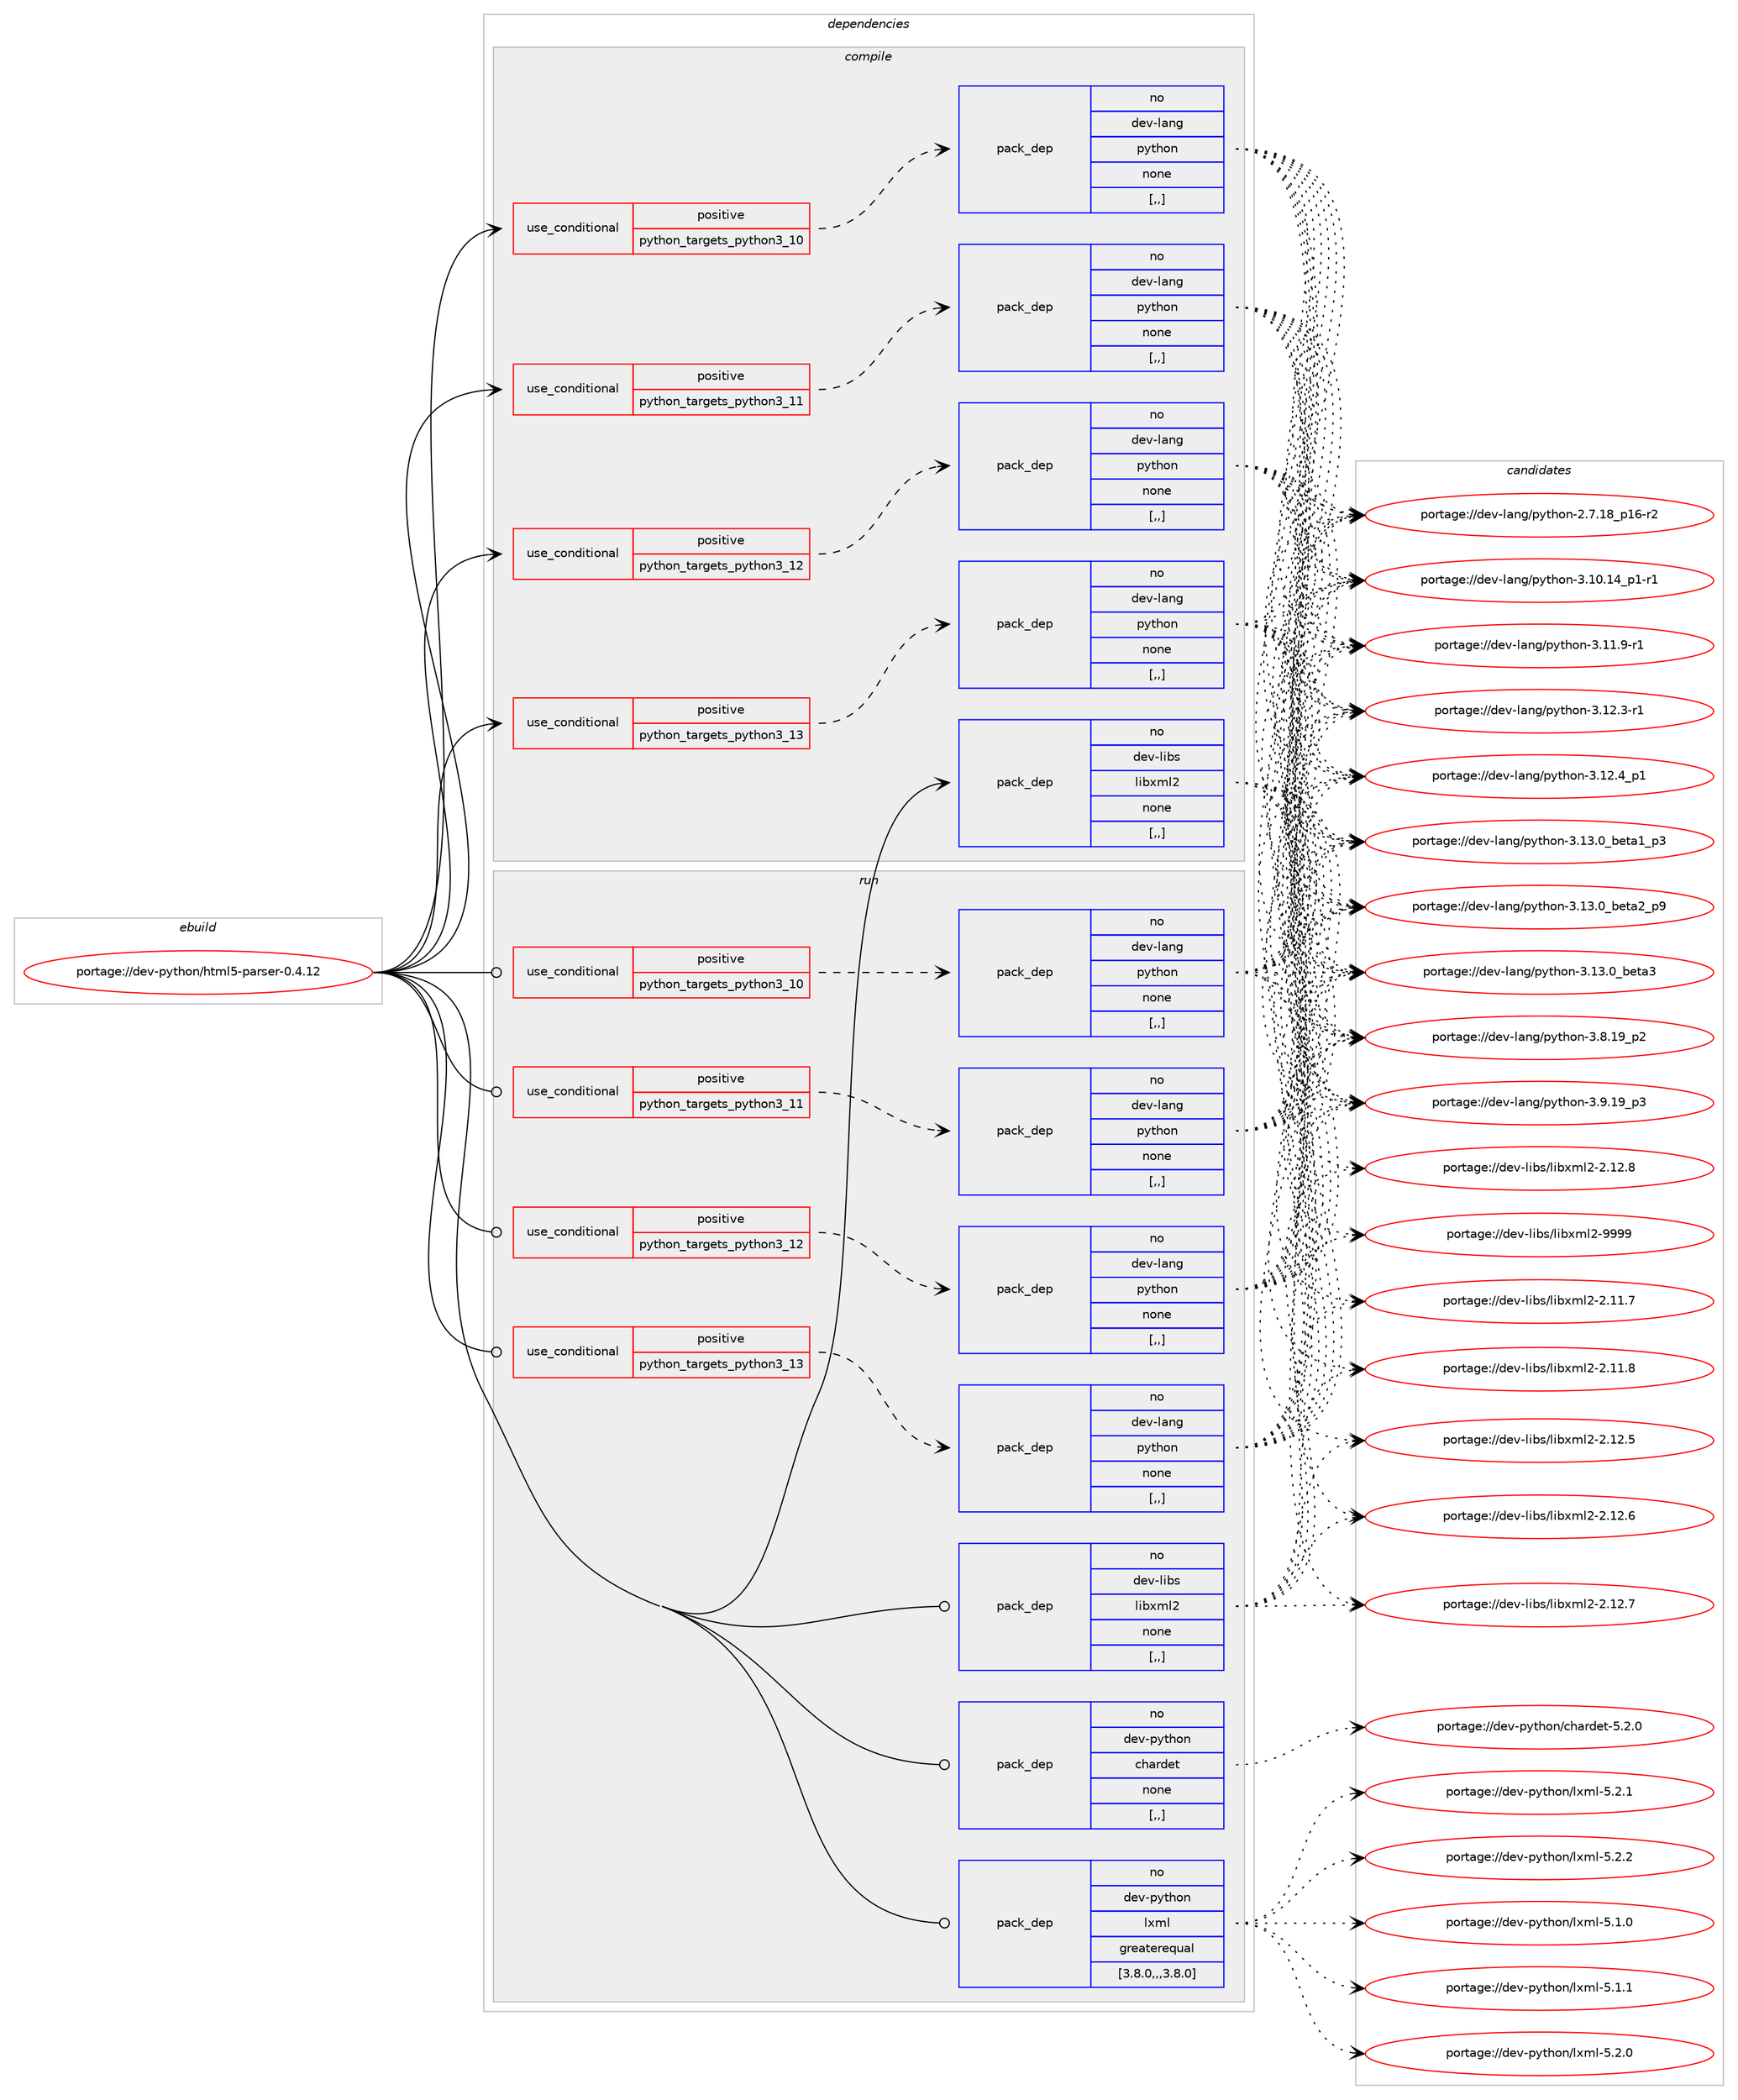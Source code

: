 digraph prolog {

# *************
# Graph options
# *************

newrank=true;
concentrate=true;
compound=true;
graph [rankdir=LR,fontname=Helvetica,fontsize=10,ranksep=1.5];#, ranksep=2.5, nodesep=0.2];
edge  [arrowhead=vee];
node  [fontname=Helvetica,fontsize=10];

# **********
# The ebuild
# **********

subgraph cluster_leftcol {
color=gray;
rank=same;
label=<<i>ebuild</i>>;
id [label="portage://dev-python/html5-parser-0.4.12", color=red, width=4, href="../dev-python/html5-parser-0.4.12.svg"];
}

# ****************
# The dependencies
# ****************

subgraph cluster_midcol {
color=gray;
label=<<i>dependencies</i>>;
subgraph cluster_compile {
fillcolor="#eeeeee";
style=filled;
label=<<i>compile</i>>;
subgraph cond32370 {
dependency144178 [label=<<TABLE BORDER="0" CELLBORDER="1" CELLSPACING="0" CELLPADDING="4"><TR><TD ROWSPAN="3" CELLPADDING="10">use_conditional</TD></TR><TR><TD>positive</TD></TR><TR><TD>python_targets_python3_10</TD></TR></TABLE>>, shape=none, color=red];
subgraph pack110593 {
dependency144179 [label=<<TABLE BORDER="0" CELLBORDER="1" CELLSPACING="0" CELLPADDING="4" WIDTH="220"><TR><TD ROWSPAN="6" CELLPADDING="30">pack_dep</TD></TR><TR><TD WIDTH="110">no</TD></TR><TR><TD>dev-lang</TD></TR><TR><TD>python</TD></TR><TR><TD>none</TD></TR><TR><TD>[,,]</TD></TR></TABLE>>, shape=none, color=blue];
}
dependency144178:e -> dependency144179:w [weight=20,style="dashed",arrowhead="vee"];
}
id:e -> dependency144178:w [weight=20,style="solid",arrowhead="vee"];
subgraph cond32371 {
dependency144180 [label=<<TABLE BORDER="0" CELLBORDER="1" CELLSPACING="0" CELLPADDING="4"><TR><TD ROWSPAN="3" CELLPADDING="10">use_conditional</TD></TR><TR><TD>positive</TD></TR><TR><TD>python_targets_python3_11</TD></TR></TABLE>>, shape=none, color=red];
subgraph pack110594 {
dependency144181 [label=<<TABLE BORDER="0" CELLBORDER="1" CELLSPACING="0" CELLPADDING="4" WIDTH="220"><TR><TD ROWSPAN="6" CELLPADDING="30">pack_dep</TD></TR><TR><TD WIDTH="110">no</TD></TR><TR><TD>dev-lang</TD></TR><TR><TD>python</TD></TR><TR><TD>none</TD></TR><TR><TD>[,,]</TD></TR></TABLE>>, shape=none, color=blue];
}
dependency144180:e -> dependency144181:w [weight=20,style="dashed",arrowhead="vee"];
}
id:e -> dependency144180:w [weight=20,style="solid",arrowhead="vee"];
subgraph cond32372 {
dependency144182 [label=<<TABLE BORDER="0" CELLBORDER="1" CELLSPACING="0" CELLPADDING="4"><TR><TD ROWSPAN="3" CELLPADDING="10">use_conditional</TD></TR><TR><TD>positive</TD></TR><TR><TD>python_targets_python3_12</TD></TR></TABLE>>, shape=none, color=red];
subgraph pack110595 {
dependency144183 [label=<<TABLE BORDER="0" CELLBORDER="1" CELLSPACING="0" CELLPADDING="4" WIDTH="220"><TR><TD ROWSPAN="6" CELLPADDING="30">pack_dep</TD></TR><TR><TD WIDTH="110">no</TD></TR><TR><TD>dev-lang</TD></TR><TR><TD>python</TD></TR><TR><TD>none</TD></TR><TR><TD>[,,]</TD></TR></TABLE>>, shape=none, color=blue];
}
dependency144182:e -> dependency144183:w [weight=20,style="dashed",arrowhead="vee"];
}
id:e -> dependency144182:w [weight=20,style="solid",arrowhead="vee"];
subgraph cond32373 {
dependency144184 [label=<<TABLE BORDER="0" CELLBORDER="1" CELLSPACING="0" CELLPADDING="4"><TR><TD ROWSPAN="3" CELLPADDING="10">use_conditional</TD></TR><TR><TD>positive</TD></TR><TR><TD>python_targets_python3_13</TD></TR></TABLE>>, shape=none, color=red];
subgraph pack110596 {
dependency144185 [label=<<TABLE BORDER="0" CELLBORDER="1" CELLSPACING="0" CELLPADDING="4" WIDTH="220"><TR><TD ROWSPAN="6" CELLPADDING="30">pack_dep</TD></TR><TR><TD WIDTH="110">no</TD></TR><TR><TD>dev-lang</TD></TR><TR><TD>python</TD></TR><TR><TD>none</TD></TR><TR><TD>[,,]</TD></TR></TABLE>>, shape=none, color=blue];
}
dependency144184:e -> dependency144185:w [weight=20,style="dashed",arrowhead="vee"];
}
id:e -> dependency144184:w [weight=20,style="solid",arrowhead="vee"];
subgraph pack110597 {
dependency144186 [label=<<TABLE BORDER="0" CELLBORDER="1" CELLSPACING="0" CELLPADDING="4" WIDTH="220"><TR><TD ROWSPAN="6" CELLPADDING="30">pack_dep</TD></TR><TR><TD WIDTH="110">no</TD></TR><TR><TD>dev-libs</TD></TR><TR><TD>libxml2</TD></TR><TR><TD>none</TD></TR><TR><TD>[,,]</TD></TR></TABLE>>, shape=none, color=blue];
}
id:e -> dependency144186:w [weight=20,style="solid",arrowhead="vee"];
}
subgraph cluster_compileandrun {
fillcolor="#eeeeee";
style=filled;
label=<<i>compile and run</i>>;
}
subgraph cluster_run {
fillcolor="#eeeeee";
style=filled;
label=<<i>run</i>>;
subgraph cond32374 {
dependency144187 [label=<<TABLE BORDER="0" CELLBORDER="1" CELLSPACING="0" CELLPADDING="4"><TR><TD ROWSPAN="3" CELLPADDING="10">use_conditional</TD></TR><TR><TD>positive</TD></TR><TR><TD>python_targets_python3_10</TD></TR></TABLE>>, shape=none, color=red];
subgraph pack110598 {
dependency144188 [label=<<TABLE BORDER="0" CELLBORDER="1" CELLSPACING="0" CELLPADDING="4" WIDTH="220"><TR><TD ROWSPAN="6" CELLPADDING="30">pack_dep</TD></TR><TR><TD WIDTH="110">no</TD></TR><TR><TD>dev-lang</TD></TR><TR><TD>python</TD></TR><TR><TD>none</TD></TR><TR><TD>[,,]</TD></TR></TABLE>>, shape=none, color=blue];
}
dependency144187:e -> dependency144188:w [weight=20,style="dashed",arrowhead="vee"];
}
id:e -> dependency144187:w [weight=20,style="solid",arrowhead="odot"];
subgraph cond32375 {
dependency144189 [label=<<TABLE BORDER="0" CELLBORDER="1" CELLSPACING="0" CELLPADDING="4"><TR><TD ROWSPAN="3" CELLPADDING="10">use_conditional</TD></TR><TR><TD>positive</TD></TR><TR><TD>python_targets_python3_11</TD></TR></TABLE>>, shape=none, color=red];
subgraph pack110599 {
dependency144190 [label=<<TABLE BORDER="0" CELLBORDER="1" CELLSPACING="0" CELLPADDING="4" WIDTH="220"><TR><TD ROWSPAN="6" CELLPADDING="30">pack_dep</TD></TR><TR><TD WIDTH="110">no</TD></TR><TR><TD>dev-lang</TD></TR><TR><TD>python</TD></TR><TR><TD>none</TD></TR><TR><TD>[,,]</TD></TR></TABLE>>, shape=none, color=blue];
}
dependency144189:e -> dependency144190:w [weight=20,style="dashed",arrowhead="vee"];
}
id:e -> dependency144189:w [weight=20,style="solid",arrowhead="odot"];
subgraph cond32376 {
dependency144191 [label=<<TABLE BORDER="0" CELLBORDER="1" CELLSPACING="0" CELLPADDING="4"><TR><TD ROWSPAN="3" CELLPADDING="10">use_conditional</TD></TR><TR><TD>positive</TD></TR><TR><TD>python_targets_python3_12</TD></TR></TABLE>>, shape=none, color=red];
subgraph pack110600 {
dependency144192 [label=<<TABLE BORDER="0" CELLBORDER="1" CELLSPACING="0" CELLPADDING="4" WIDTH="220"><TR><TD ROWSPAN="6" CELLPADDING="30">pack_dep</TD></TR><TR><TD WIDTH="110">no</TD></TR><TR><TD>dev-lang</TD></TR><TR><TD>python</TD></TR><TR><TD>none</TD></TR><TR><TD>[,,]</TD></TR></TABLE>>, shape=none, color=blue];
}
dependency144191:e -> dependency144192:w [weight=20,style="dashed",arrowhead="vee"];
}
id:e -> dependency144191:w [weight=20,style="solid",arrowhead="odot"];
subgraph cond32377 {
dependency144193 [label=<<TABLE BORDER="0" CELLBORDER="1" CELLSPACING="0" CELLPADDING="4"><TR><TD ROWSPAN="3" CELLPADDING="10">use_conditional</TD></TR><TR><TD>positive</TD></TR><TR><TD>python_targets_python3_13</TD></TR></TABLE>>, shape=none, color=red];
subgraph pack110601 {
dependency144194 [label=<<TABLE BORDER="0" CELLBORDER="1" CELLSPACING="0" CELLPADDING="4" WIDTH="220"><TR><TD ROWSPAN="6" CELLPADDING="30">pack_dep</TD></TR><TR><TD WIDTH="110">no</TD></TR><TR><TD>dev-lang</TD></TR><TR><TD>python</TD></TR><TR><TD>none</TD></TR><TR><TD>[,,]</TD></TR></TABLE>>, shape=none, color=blue];
}
dependency144193:e -> dependency144194:w [weight=20,style="dashed",arrowhead="vee"];
}
id:e -> dependency144193:w [weight=20,style="solid",arrowhead="odot"];
subgraph pack110602 {
dependency144195 [label=<<TABLE BORDER="0" CELLBORDER="1" CELLSPACING="0" CELLPADDING="4" WIDTH="220"><TR><TD ROWSPAN="6" CELLPADDING="30">pack_dep</TD></TR><TR><TD WIDTH="110">no</TD></TR><TR><TD>dev-libs</TD></TR><TR><TD>libxml2</TD></TR><TR><TD>none</TD></TR><TR><TD>[,,]</TD></TR></TABLE>>, shape=none, color=blue];
}
id:e -> dependency144195:w [weight=20,style="solid",arrowhead="odot"];
subgraph pack110603 {
dependency144196 [label=<<TABLE BORDER="0" CELLBORDER="1" CELLSPACING="0" CELLPADDING="4" WIDTH="220"><TR><TD ROWSPAN="6" CELLPADDING="30">pack_dep</TD></TR><TR><TD WIDTH="110">no</TD></TR><TR><TD>dev-python</TD></TR><TR><TD>chardet</TD></TR><TR><TD>none</TD></TR><TR><TD>[,,]</TD></TR></TABLE>>, shape=none, color=blue];
}
id:e -> dependency144196:w [weight=20,style="solid",arrowhead="odot"];
subgraph pack110604 {
dependency144197 [label=<<TABLE BORDER="0" CELLBORDER="1" CELLSPACING="0" CELLPADDING="4" WIDTH="220"><TR><TD ROWSPAN="6" CELLPADDING="30">pack_dep</TD></TR><TR><TD WIDTH="110">no</TD></TR><TR><TD>dev-python</TD></TR><TR><TD>lxml</TD></TR><TR><TD>greaterequal</TD></TR><TR><TD>[3.8.0,,,3.8.0]</TD></TR></TABLE>>, shape=none, color=blue];
}
id:e -> dependency144197:w [weight=20,style="solid",arrowhead="odot"];
}
}

# **************
# The candidates
# **************

subgraph cluster_choices {
rank=same;
color=gray;
label=<<i>candidates</i>>;

subgraph choice110593 {
color=black;
nodesep=1;
choice100101118451089711010347112121116104111110455046554649569511249544511450 [label="portage://dev-lang/python-2.7.18_p16-r2", color=red, width=4,href="../dev-lang/python-2.7.18_p16-r2.svg"];
choice100101118451089711010347112121116104111110455146494846495295112494511449 [label="portage://dev-lang/python-3.10.14_p1-r1", color=red, width=4,href="../dev-lang/python-3.10.14_p1-r1.svg"];
choice100101118451089711010347112121116104111110455146494946574511449 [label="portage://dev-lang/python-3.11.9-r1", color=red, width=4,href="../dev-lang/python-3.11.9-r1.svg"];
choice100101118451089711010347112121116104111110455146495046514511449 [label="portage://dev-lang/python-3.12.3-r1", color=red, width=4,href="../dev-lang/python-3.12.3-r1.svg"];
choice100101118451089711010347112121116104111110455146495046529511249 [label="portage://dev-lang/python-3.12.4_p1", color=red, width=4,href="../dev-lang/python-3.12.4_p1.svg"];
choice10010111845108971101034711212111610411111045514649514648959810111697499511251 [label="portage://dev-lang/python-3.13.0_beta1_p3", color=red, width=4,href="../dev-lang/python-3.13.0_beta1_p3.svg"];
choice10010111845108971101034711212111610411111045514649514648959810111697509511257 [label="portage://dev-lang/python-3.13.0_beta2_p9", color=red, width=4,href="../dev-lang/python-3.13.0_beta2_p9.svg"];
choice1001011184510897110103471121211161041111104551464951464895981011169751 [label="portage://dev-lang/python-3.13.0_beta3", color=red, width=4,href="../dev-lang/python-3.13.0_beta3.svg"];
choice100101118451089711010347112121116104111110455146564649579511250 [label="portage://dev-lang/python-3.8.19_p2", color=red, width=4,href="../dev-lang/python-3.8.19_p2.svg"];
choice100101118451089711010347112121116104111110455146574649579511251 [label="portage://dev-lang/python-3.9.19_p3", color=red, width=4,href="../dev-lang/python-3.9.19_p3.svg"];
dependency144179:e -> choice100101118451089711010347112121116104111110455046554649569511249544511450:w [style=dotted,weight="100"];
dependency144179:e -> choice100101118451089711010347112121116104111110455146494846495295112494511449:w [style=dotted,weight="100"];
dependency144179:e -> choice100101118451089711010347112121116104111110455146494946574511449:w [style=dotted,weight="100"];
dependency144179:e -> choice100101118451089711010347112121116104111110455146495046514511449:w [style=dotted,weight="100"];
dependency144179:e -> choice100101118451089711010347112121116104111110455146495046529511249:w [style=dotted,weight="100"];
dependency144179:e -> choice10010111845108971101034711212111610411111045514649514648959810111697499511251:w [style=dotted,weight="100"];
dependency144179:e -> choice10010111845108971101034711212111610411111045514649514648959810111697509511257:w [style=dotted,weight="100"];
dependency144179:e -> choice1001011184510897110103471121211161041111104551464951464895981011169751:w [style=dotted,weight="100"];
dependency144179:e -> choice100101118451089711010347112121116104111110455146564649579511250:w [style=dotted,weight="100"];
dependency144179:e -> choice100101118451089711010347112121116104111110455146574649579511251:w [style=dotted,weight="100"];
}
subgraph choice110594 {
color=black;
nodesep=1;
choice100101118451089711010347112121116104111110455046554649569511249544511450 [label="portage://dev-lang/python-2.7.18_p16-r2", color=red, width=4,href="../dev-lang/python-2.7.18_p16-r2.svg"];
choice100101118451089711010347112121116104111110455146494846495295112494511449 [label="portage://dev-lang/python-3.10.14_p1-r1", color=red, width=4,href="../dev-lang/python-3.10.14_p1-r1.svg"];
choice100101118451089711010347112121116104111110455146494946574511449 [label="portage://dev-lang/python-3.11.9-r1", color=red, width=4,href="../dev-lang/python-3.11.9-r1.svg"];
choice100101118451089711010347112121116104111110455146495046514511449 [label="portage://dev-lang/python-3.12.3-r1", color=red, width=4,href="../dev-lang/python-3.12.3-r1.svg"];
choice100101118451089711010347112121116104111110455146495046529511249 [label="portage://dev-lang/python-3.12.4_p1", color=red, width=4,href="../dev-lang/python-3.12.4_p1.svg"];
choice10010111845108971101034711212111610411111045514649514648959810111697499511251 [label="portage://dev-lang/python-3.13.0_beta1_p3", color=red, width=4,href="../dev-lang/python-3.13.0_beta1_p3.svg"];
choice10010111845108971101034711212111610411111045514649514648959810111697509511257 [label="portage://dev-lang/python-3.13.0_beta2_p9", color=red, width=4,href="../dev-lang/python-3.13.0_beta2_p9.svg"];
choice1001011184510897110103471121211161041111104551464951464895981011169751 [label="portage://dev-lang/python-3.13.0_beta3", color=red, width=4,href="../dev-lang/python-3.13.0_beta3.svg"];
choice100101118451089711010347112121116104111110455146564649579511250 [label="portage://dev-lang/python-3.8.19_p2", color=red, width=4,href="../dev-lang/python-3.8.19_p2.svg"];
choice100101118451089711010347112121116104111110455146574649579511251 [label="portage://dev-lang/python-3.9.19_p3", color=red, width=4,href="../dev-lang/python-3.9.19_p3.svg"];
dependency144181:e -> choice100101118451089711010347112121116104111110455046554649569511249544511450:w [style=dotted,weight="100"];
dependency144181:e -> choice100101118451089711010347112121116104111110455146494846495295112494511449:w [style=dotted,weight="100"];
dependency144181:e -> choice100101118451089711010347112121116104111110455146494946574511449:w [style=dotted,weight="100"];
dependency144181:e -> choice100101118451089711010347112121116104111110455146495046514511449:w [style=dotted,weight="100"];
dependency144181:e -> choice100101118451089711010347112121116104111110455146495046529511249:w [style=dotted,weight="100"];
dependency144181:e -> choice10010111845108971101034711212111610411111045514649514648959810111697499511251:w [style=dotted,weight="100"];
dependency144181:e -> choice10010111845108971101034711212111610411111045514649514648959810111697509511257:w [style=dotted,weight="100"];
dependency144181:e -> choice1001011184510897110103471121211161041111104551464951464895981011169751:w [style=dotted,weight="100"];
dependency144181:e -> choice100101118451089711010347112121116104111110455146564649579511250:w [style=dotted,weight="100"];
dependency144181:e -> choice100101118451089711010347112121116104111110455146574649579511251:w [style=dotted,weight="100"];
}
subgraph choice110595 {
color=black;
nodesep=1;
choice100101118451089711010347112121116104111110455046554649569511249544511450 [label="portage://dev-lang/python-2.7.18_p16-r2", color=red, width=4,href="../dev-lang/python-2.7.18_p16-r2.svg"];
choice100101118451089711010347112121116104111110455146494846495295112494511449 [label="portage://dev-lang/python-3.10.14_p1-r1", color=red, width=4,href="../dev-lang/python-3.10.14_p1-r1.svg"];
choice100101118451089711010347112121116104111110455146494946574511449 [label="portage://dev-lang/python-3.11.9-r1", color=red, width=4,href="../dev-lang/python-3.11.9-r1.svg"];
choice100101118451089711010347112121116104111110455146495046514511449 [label="portage://dev-lang/python-3.12.3-r1", color=red, width=4,href="../dev-lang/python-3.12.3-r1.svg"];
choice100101118451089711010347112121116104111110455146495046529511249 [label="portage://dev-lang/python-3.12.4_p1", color=red, width=4,href="../dev-lang/python-3.12.4_p1.svg"];
choice10010111845108971101034711212111610411111045514649514648959810111697499511251 [label="portage://dev-lang/python-3.13.0_beta1_p3", color=red, width=4,href="../dev-lang/python-3.13.0_beta1_p3.svg"];
choice10010111845108971101034711212111610411111045514649514648959810111697509511257 [label="portage://dev-lang/python-3.13.0_beta2_p9", color=red, width=4,href="../dev-lang/python-3.13.0_beta2_p9.svg"];
choice1001011184510897110103471121211161041111104551464951464895981011169751 [label="portage://dev-lang/python-3.13.0_beta3", color=red, width=4,href="../dev-lang/python-3.13.0_beta3.svg"];
choice100101118451089711010347112121116104111110455146564649579511250 [label="portage://dev-lang/python-3.8.19_p2", color=red, width=4,href="../dev-lang/python-3.8.19_p2.svg"];
choice100101118451089711010347112121116104111110455146574649579511251 [label="portage://dev-lang/python-3.9.19_p3", color=red, width=4,href="../dev-lang/python-3.9.19_p3.svg"];
dependency144183:e -> choice100101118451089711010347112121116104111110455046554649569511249544511450:w [style=dotted,weight="100"];
dependency144183:e -> choice100101118451089711010347112121116104111110455146494846495295112494511449:w [style=dotted,weight="100"];
dependency144183:e -> choice100101118451089711010347112121116104111110455146494946574511449:w [style=dotted,weight="100"];
dependency144183:e -> choice100101118451089711010347112121116104111110455146495046514511449:w [style=dotted,weight="100"];
dependency144183:e -> choice100101118451089711010347112121116104111110455146495046529511249:w [style=dotted,weight="100"];
dependency144183:e -> choice10010111845108971101034711212111610411111045514649514648959810111697499511251:w [style=dotted,weight="100"];
dependency144183:e -> choice10010111845108971101034711212111610411111045514649514648959810111697509511257:w [style=dotted,weight="100"];
dependency144183:e -> choice1001011184510897110103471121211161041111104551464951464895981011169751:w [style=dotted,weight="100"];
dependency144183:e -> choice100101118451089711010347112121116104111110455146564649579511250:w [style=dotted,weight="100"];
dependency144183:e -> choice100101118451089711010347112121116104111110455146574649579511251:w [style=dotted,weight="100"];
}
subgraph choice110596 {
color=black;
nodesep=1;
choice100101118451089711010347112121116104111110455046554649569511249544511450 [label="portage://dev-lang/python-2.7.18_p16-r2", color=red, width=4,href="../dev-lang/python-2.7.18_p16-r2.svg"];
choice100101118451089711010347112121116104111110455146494846495295112494511449 [label="portage://dev-lang/python-3.10.14_p1-r1", color=red, width=4,href="../dev-lang/python-3.10.14_p1-r1.svg"];
choice100101118451089711010347112121116104111110455146494946574511449 [label="portage://dev-lang/python-3.11.9-r1", color=red, width=4,href="../dev-lang/python-3.11.9-r1.svg"];
choice100101118451089711010347112121116104111110455146495046514511449 [label="portage://dev-lang/python-3.12.3-r1", color=red, width=4,href="../dev-lang/python-3.12.3-r1.svg"];
choice100101118451089711010347112121116104111110455146495046529511249 [label="portage://dev-lang/python-3.12.4_p1", color=red, width=4,href="../dev-lang/python-3.12.4_p1.svg"];
choice10010111845108971101034711212111610411111045514649514648959810111697499511251 [label="portage://dev-lang/python-3.13.0_beta1_p3", color=red, width=4,href="../dev-lang/python-3.13.0_beta1_p3.svg"];
choice10010111845108971101034711212111610411111045514649514648959810111697509511257 [label="portage://dev-lang/python-3.13.0_beta2_p9", color=red, width=4,href="../dev-lang/python-3.13.0_beta2_p9.svg"];
choice1001011184510897110103471121211161041111104551464951464895981011169751 [label="portage://dev-lang/python-3.13.0_beta3", color=red, width=4,href="../dev-lang/python-3.13.0_beta3.svg"];
choice100101118451089711010347112121116104111110455146564649579511250 [label="portage://dev-lang/python-3.8.19_p2", color=red, width=4,href="../dev-lang/python-3.8.19_p2.svg"];
choice100101118451089711010347112121116104111110455146574649579511251 [label="portage://dev-lang/python-3.9.19_p3", color=red, width=4,href="../dev-lang/python-3.9.19_p3.svg"];
dependency144185:e -> choice100101118451089711010347112121116104111110455046554649569511249544511450:w [style=dotted,weight="100"];
dependency144185:e -> choice100101118451089711010347112121116104111110455146494846495295112494511449:w [style=dotted,weight="100"];
dependency144185:e -> choice100101118451089711010347112121116104111110455146494946574511449:w [style=dotted,weight="100"];
dependency144185:e -> choice100101118451089711010347112121116104111110455146495046514511449:w [style=dotted,weight="100"];
dependency144185:e -> choice100101118451089711010347112121116104111110455146495046529511249:w [style=dotted,weight="100"];
dependency144185:e -> choice10010111845108971101034711212111610411111045514649514648959810111697499511251:w [style=dotted,weight="100"];
dependency144185:e -> choice10010111845108971101034711212111610411111045514649514648959810111697509511257:w [style=dotted,weight="100"];
dependency144185:e -> choice1001011184510897110103471121211161041111104551464951464895981011169751:w [style=dotted,weight="100"];
dependency144185:e -> choice100101118451089711010347112121116104111110455146564649579511250:w [style=dotted,weight="100"];
dependency144185:e -> choice100101118451089711010347112121116104111110455146574649579511251:w [style=dotted,weight="100"];
}
subgraph choice110597 {
color=black;
nodesep=1;
choice100101118451081059811547108105981201091085045504649494655 [label="portage://dev-libs/libxml2-2.11.7", color=red, width=4,href="../dev-libs/libxml2-2.11.7.svg"];
choice100101118451081059811547108105981201091085045504649494656 [label="portage://dev-libs/libxml2-2.11.8", color=red, width=4,href="../dev-libs/libxml2-2.11.8.svg"];
choice100101118451081059811547108105981201091085045504649504653 [label="portage://dev-libs/libxml2-2.12.5", color=red, width=4,href="../dev-libs/libxml2-2.12.5.svg"];
choice100101118451081059811547108105981201091085045504649504654 [label="portage://dev-libs/libxml2-2.12.6", color=red, width=4,href="../dev-libs/libxml2-2.12.6.svg"];
choice100101118451081059811547108105981201091085045504649504655 [label="portage://dev-libs/libxml2-2.12.7", color=red, width=4,href="../dev-libs/libxml2-2.12.7.svg"];
choice100101118451081059811547108105981201091085045504649504656 [label="portage://dev-libs/libxml2-2.12.8", color=red, width=4,href="../dev-libs/libxml2-2.12.8.svg"];
choice10010111845108105981154710810598120109108504557575757 [label="portage://dev-libs/libxml2-9999", color=red, width=4,href="../dev-libs/libxml2-9999.svg"];
dependency144186:e -> choice100101118451081059811547108105981201091085045504649494655:w [style=dotted,weight="100"];
dependency144186:e -> choice100101118451081059811547108105981201091085045504649494656:w [style=dotted,weight="100"];
dependency144186:e -> choice100101118451081059811547108105981201091085045504649504653:w [style=dotted,weight="100"];
dependency144186:e -> choice100101118451081059811547108105981201091085045504649504654:w [style=dotted,weight="100"];
dependency144186:e -> choice100101118451081059811547108105981201091085045504649504655:w [style=dotted,weight="100"];
dependency144186:e -> choice100101118451081059811547108105981201091085045504649504656:w [style=dotted,weight="100"];
dependency144186:e -> choice10010111845108105981154710810598120109108504557575757:w [style=dotted,weight="100"];
}
subgraph choice110598 {
color=black;
nodesep=1;
choice100101118451089711010347112121116104111110455046554649569511249544511450 [label="portage://dev-lang/python-2.7.18_p16-r2", color=red, width=4,href="../dev-lang/python-2.7.18_p16-r2.svg"];
choice100101118451089711010347112121116104111110455146494846495295112494511449 [label="portage://dev-lang/python-3.10.14_p1-r1", color=red, width=4,href="../dev-lang/python-3.10.14_p1-r1.svg"];
choice100101118451089711010347112121116104111110455146494946574511449 [label="portage://dev-lang/python-3.11.9-r1", color=red, width=4,href="../dev-lang/python-3.11.9-r1.svg"];
choice100101118451089711010347112121116104111110455146495046514511449 [label="portage://dev-lang/python-3.12.3-r1", color=red, width=4,href="../dev-lang/python-3.12.3-r1.svg"];
choice100101118451089711010347112121116104111110455146495046529511249 [label="portage://dev-lang/python-3.12.4_p1", color=red, width=4,href="../dev-lang/python-3.12.4_p1.svg"];
choice10010111845108971101034711212111610411111045514649514648959810111697499511251 [label="portage://dev-lang/python-3.13.0_beta1_p3", color=red, width=4,href="../dev-lang/python-3.13.0_beta1_p3.svg"];
choice10010111845108971101034711212111610411111045514649514648959810111697509511257 [label="portage://dev-lang/python-3.13.0_beta2_p9", color=red, width=4,href="../dev-lang/python-3.13.0_beta2_p9.svg"];
choice1001011184510897110103471121211161041111104551464951464895981011169751 [label="portage://dev-lang/python-3.13.0_beta3", color=red, width=4,href="../dev-lang/python-3.13.0_beta3.svg"];
choice100101118451089711010347112121116104111110455146564649579511250 [label="portage://dev-lang/python-3.8.19_p2", color=red, width=4,href="../dev-lang/python-3.8.19_p2.svg"];
choice100101118451089711010347112121116104111110455146574649579511251 [label="portage://dev-lang/python-3.9.19_p3", color=red, width=4,href="../dev-lang/python-3.9.19_p3.svg"];
dependency144188:e -> choice100101118451089711010347112121116104111110455046554649569511249544511450:w [style=dotted,weight="100"];
dependency144188:e -> choice100101118451089711010347112121116104111110455146494846495295112494511449:w [style=dotted,weight="100"];
dependency144188:e -> choice100101118451089711010347112121116104111110455146494946574511449:w [style=dotted,weight="100"];
dependency144188:e -> choice100101118451089711010347112121116104111110455146495046514511449:w [style=dotted,weight="100"];
dependency144188:e -> choice100101118451089711010347112121116104111110455146495046529511249:w [style=dotted,weight="100"];
dependency144188:e -> choice10010111845108971101034711212111610411111045514649514648959810111697499511251:w [style=dotted,weight="100"];
dependency144188:e -> choice10010111845108971101034711212111610411111045514649514648959810111697509511257:w [style=dotted,weight="100"];
dependency144188:e -> choice1001011184510897110103471121211161041111104551464951464895981011169751:w [style=dotted,weight="100"];
dependency144188:e -> choice100101118451089711010347112121116104111110455146564649579511250:w [style=dotted,weight="100"];
dependency144188:e -> choice100101118451089711010347112121116104111110455146574649579511251:w [style=dotted,weight="100"];
}
subgraph choice110599 {
color=black;
nodesep=1;
choice100101118451089711010347112121116104111110455046554649569511249544511450 [label="portage://dev-lang/python-2.7.18_p16-r2", color=red, width=4,href="../dev-lang/python-2.7.18_p16-r2.svg"];
choice100101118451089711010347112121116104111110455146494846495295112494511449 [label="portage://dev-lang/python-3.10.14_p1-r1", color=red, width=4,href="../dev-lang/python-3.10.14_p1-r1.svg"];
choice100101118451089711010347112121116104111110455146494946574511449 [label="portage://dev-lang/python-3.11.9-r1", color=red, width=4,href="../dev-lang/python-3.11.9-r1.svg"];
choice100101118451089711010347112121116104111110455146495046514511449 [label="portage://dev-lang/python-3.12.3-r1", color=red, width=4,href="../dev-lang/python-3.12.3-r1.svg"];
choice100101118451089711010347112121116104111110455146495046529511249 [label="portage://dev-lang/python-3.12.4_p1", color=red, width=4,href="../dev-lang/python-3.12.4_p1.svg"];
choice10010111845108971101034711212111610411111045514649514648959810111697499511251 [label="portage://dev-lang/python-3.13.0_beta1_p3", color=red, width=4,href="../dev-lang/python-3.13.0_beta1_p3.svg"];
choice10010111845108971101034711212111610411111045514649514648959810111697509511257 [label="portage://dev-lang/python-3.13.0_beta2_p9", color=red, width=4,href="../dev-lang/python-3.13.0_beta2_p9.svg"];
choice1001011184510897110103471121211161041111104551464951464895981011169751 [label="portage://dev-lang/python-3.13.0_beta3", color=red, width=4,href="../dev-lang/python-3.13.0_beta3.svg"];
choice100101118451089711010347112121116104111110455146564649579511250 [label="portage://dev-lang/python-3.8.19_p2", color=red, width=4,href="../dev-lang/python-3.8.19_p2.svg"];
choice100101118451089711010347112121116104111110455146574649579511251 [label="portage://dev-lang/python-3.9.19_p3", color=red, width=4,href="../dev-lang/python-3.9.19_p3.svg"];
dependency144190:e -> choice100101118451089711010347112121116104111110455046554649569511249544511450:w [style=dotted,weight="100"];
dependency144190:e -> choice100101118451089711010347112121116104111110455146494846495295112494511449:w [style=dotted,weight="100"];
dependency144190:e -> choice100101118451089711010347112121116104111110455146494946574511449:w [style=dotted,weight="100"];
dependency144190:e -> choice100101118451089711010347112121116104111110455146495046514511449:w [style=dotted,weight="100"];
dependency144190:e -> choice100101118451089711010347112121116104111110455146495046529511249:w [style=dotted,weight="100"];
dependency144190:e -> choice10010111845108971101034711212111610411111045514649514648959810111697499511251:w [style=dotted,weight="100"];
dependency144190:e -> choice10010111845108971101034711212111610411111045514649514648959810111697509511257:w [style=dotted,weight="100"];
dependency144190:e -> choice1001011184510897110103471121211161041111104551464951464895981011169751:w [style=dotted,weight="100"];
dependency144190:e -> choice100101118451089711010347112121116104111110455146564649579511250:w [style=dotted,weight="100"];
dependency144190:e -> choice100101118451089711010347112121116104111110455146574649579511251:w [style=dotted,weight="100"];
}
subgraph choice110600 {
color=black;
nodesep=1;
choice100101118451089711010347112121116104111110455046554649569511249544511450 [label="portage://dev-lang/python-2.7.18_p16-r2", color=red, width=4,href="../dev-lang/python-2.7.18_p16-r2.svg"];
choice100101118451089711010347112121116104111110455146494846495295112494511449 [label="portage://dev-lang/python-3.10.14_p1-r1", color=red, width=4,href="../dev-lang/python-3.10.14_p1-r1.svg"];
choice100101118451089711010347112121116104111110455146494946574511449 [label="portage://dev-lang/python-3.11.9-r1", color=red, width=4,href="../dev-lang/python-3.11.9-r1.svg"];
choice100101118451089711010347112121116104111110455146495046514511449 [label="portage://dev-lang/python-3.12.3-r1", color=red, width=4,href="../dev-lang/python-3.12.3-r1.svg"];
choice100101118451089711010347112121116104111110455146495046529511249 [label="portage://dev-lang/python-3.12.4_p1", color=red, width=4,href="../dev-lang/python-3.12.4_p1.svg"];
choice10010111845108971101034711212111610411111045514649514648959810111697499511251 [label="portage://dev-lang/python-3.13.0_beta1_p3", color=red, width=4,href="../dev-lang/python-3.13.0_beta1_p3.svg"];
choice10010111845108971101034711212111610411111045514649514648959810111697509511257 [label="portage://dev-lang/python-3.13.0_beta2_p9", color=red, width=4,href="../dev-lang/python-3.13.0_beta2_p9.svg"];
choice1001011184510897110103471121211161041111104551464951464895981011169751 [label="portage://dev-lang/python-3.13.0_beta3", color=red, width=4,href="../dev-lang/python-3.13.0_beta3.svg"];
choice100101118451089711010347112121116104111110455146564649579511250 [label="portage://dev-lang/python-3.8.19_p2", color=red, width=4,href="../dev-lang/python-3.8.19_p2.svg"];
choice100101118451089711010347112121116104111110455146574649579511251 [label="portage://dev-lang/python-3.9.19_p3", color=red, width=4,href="../dev-lang/python-3.9.19_p3.svg"];
dependency144192:e -> choice100101118451089711010347112121116104111110455046554649569511249544511450:w [style=dotted,weight="100"];
dependency144192:e -> choice100101118451089711010347112121116104111110455146494846495295112494511449:w [style=dotted,weight="100"];
dependency144192:e -> choice100101118451089711010347112121116104111110455146494946574511449:w [style=dotted,weight="100"];
dependency144192:e -> choice100101118451089711010347112121116104111110455146495046514511449:w [style=dotted,weight="100"];
dependency144192:e -> choice100101118451089711010347112121116104111110455146495046529511249:w [style=dotted,weight="100"];
dependency144192:e -> choice10010111845108971101034711212111610411111045514649514648959810111697499511251:w [style=dotted,weight="100"];
dependency144192:e -> choice10010111845108971101034711212111610411111045514649514648959810111697509511257:w [style=dotted,weight="100"];
dependency144192:e -> choice1001011184510897110103471121211161041111104551464951464895981011169751:w [style=dotted,weight="100"];
dependency144192:e -> choice100101118451089711010347112121116104111110455146564649579511250:w [style=dotted,weight="100"];
dependency144192:e -> choice100101118451089711010347112121116104111110455146574649579511251:w [style=dotted,weight="100"];
}
subgraph choice110601 {
color=black;
nodesep=1;
choice100101118451089711010347112121116104111110455046554649569511249544511450 [label="portage://dev-lang/python-2.7.18_p16-r2", color=red, width=4,href="../dev-lang/python-2.7.18_p16-r2.svg"];
choice100101118451089711010347112121116104111110455146494846495295112494511449 [label="portage://dev-lang/python-3.10.14_p1-r1", color=red, width=4,href="../dev-lang/python-3.10.14_p1-r1.svg"];
choice100101118451089711010347112121116104111110455146494946574511449 [label="portage://dev-lang/python-3.11.9-r1", color=red, width=4,href="../dev-lang/python-3.11.9-r1.svg"];
choice100101118451089711010347112121116104111110455146495046514511449 [label="portage://dev-lang/python-3.12.3-r1", color=red, width=4,href="../dev-lang/python-3.12.3-r1.svg"];
choice100101118451089711010347112121116104111110455146495046529511249 [label="portage://dev-lang/python-3.12.4_p1", color=red, width=4,href="../dev-lang/python-3.12.4_p1.svg"];
choice10010111845108971101034711212111610411111045514649514648959810111697499511251 [label="portage://dev-lang/python-3.13.0_beta1_p3", color=red, width=4,href="../dev-lang/python-3.13.0_beta1_p3.svg"];
choice10010111845108971101034711212111610411111045514649514648959810111697509511257 [label="portage://dev-lang/python-3.13.0_beta2_p9", color=red, width=4,href="../dev-lang/python-3.13.0_beta2_p9.svg"];
choice1001011184510897110103471121211161041111104551464951464895981011169751 [label="portage://dev-lang/python-3.13.0_beta3", color=red, width=4,href="../dev-lang/python-3.13.0_beta3.svg"];
choice100101118451089711010347112121116104111110455146564649579511250 [label="portage://dev-lang/python-3.8.19_p2", color=red, width=4,href="../dev-lang/python-3.8.19_p2.svg"];
choice100101118451089711010347112121116104111110455146574649579511251 [label="portage://dev-lang/python-3.9.19_p3", color=red, width=4,href="../dev-lang/python-3.9.19_p3.svg"];
dependency144194:e -> choice100101118451089711010347112121116104111110455046554649569511249544511450:w [style=dotted,weight="100"];
dependency144194:e -> choice100101118451089711010347112121116104111110455146494846495295112494511449:w [style=dotted,weight="100"];
dependency144194:e -> choice100101118451089711010347112121116104111110455146494946574511449:w [style=dotted,weight="100"];
dependency144194:e -> choice100101118451089711010347112121116104111110455146495046514511449:w [style=dotted,weight="100"];
dependency144194:e -> choice100101118451089711010347112121116104111110455146495046529511249:w [style=dotted,weight="100"];
dependency144194:e -> choice10010111845108971101034711212111610411111045514649514648959810111697499511251:w [style=dotted,weight="100"];
dependency144194:e -> choice10010111845108971101034711212111610411111045514649514648959810111697509511257:w [style=dotted,weight="100"];
dependency144194:e -> choice1001011184510897110103471121211161041111104551464951464895981011169751:w [style=dotted,weight="100"];
dependency144194:e -> choice100101118451089711010347112121116104111110455146564649579511250:w [style=dotted,weight="100"];
dependency144194:e -> choice100101118451089711010347112121116104111110455146574649579511251:w [style=dotted,weight="100"];
}
subgraph choice110602 {
color=black;
nodesep=1;
choice100101118451081059811547108105981201091085045504649494655 [label="portage://dev-libs/libxml2-2.11.7", color=red, width=4,href="../dev-libs/libxml2-2.11.7.svg"];
choice100101118451081059811547108105981201091085045504649494656 [label="portage://dev-libs/libxml2-2.11.8", color=red, width=4,href="../dev-libs/libxml2-2.11.8.svg"];
choice100101118451081059811547108105981201091085045504649504653 [label="portage://dev-libs/libxml2-2.12.5", color=red, width=4,href="../dev-libs/libxml2-2.12.5.svg"];
choice100101118451081059811547108105981201091085045504649504654 [label="portage://dev-libs/libxml2-2.12.6", color=red, width=4,href="../dev-libs/libxml2-2.12.6.svg"];
choice100101118451081059811547108105981201091085045504649504655 [label="portage://dev-libs/libxml2-2.12.7", color=red, width=4,href="../dev-libs/libxml2-2.12.7.svg"];
choice100101118451081059811547108105981201091085045504649504656 [label="portage://dev-libs/libxml2-2.12.8", color=red, width=4,href="../dev-libs/libxml2-2.12.8.svg"];
choice10010111845108105981154710810598120109108504557575757 [label="portage://dev-libs/libxml2-9999", color=red, width=4,href="../dev-libs/libxml2-9999.svg"];
dependency144195:e -> choice100101118451081059811547108105981201091085045504649494655:w [style=dotted,weight="100"];
dependency144195:e -> choice100101118451081059811547108105981201091085045504649494656:w [style=dotted,weight="100"];
dependency144195:e -> choice100101118451081059811547108105981201091085045504649504653:w [style=dotted,weight="100"];
dependency144195:e -> choice100101118451081059811547108105981201091085045504649504654:w [style=dotted,weight="100"];
dependency144195:e -> choice100101118451081059811547108105981201091085045504649504655:w [style=dotted,weight="100"];
dependency144195:e -> choice100101118451081059811547108105981201091085045504649504656:w [style=dotted,weight="100"];
dependency144195:e -> choice10010111845108105981154710810598120109108504557575757:w [style=dotted,weight="100"];
}
subgraph choice110603 {
color=black;
nodesep=1;
choice10010111845112121116104111110479910497114100101116455346504648 [label="portage://dev-python/chardet-5.2.0", color=red, width=4,href="../dev-python/chardet-5.2.0.svg"];
dependency144196:e -> choice10010111845112121116104111110479910497114100101116455346504648:w [style=dotted,weight="100"];
}
subgraph choice110604 {
color=black;
nodesep=1;
choice1001011184511212111610411111047108120109108455346494648 [label="portage://dev-python/lxml-5.1.0", color=red, width=4,href="../dev-python/lxml-5.1.0.svg"];
choice1001011184511212111610411111047108120109108455346494649 [label="portage://dev-python/lxml-5.1.1", color=red, width=4,href="../dev-python/lxml-5.1.1.svg"];
choice1001011184511212111610411111047108120109108455346504648 [label="portage://dev-python/lxml-5.2.0", color=red, width=4,href="../dev-python/lxml-5.2.0.svg"];
choice1001011184511212111610411111047108120109108455346504649 [label="portage://dev-python/lxml-5.2.1", color=red, width=4,href="../dev-python/lxml-5.2.1.svg"];
choice1001011184511212111610411111047108120109108455346504650 [label="portage://dev-python/lxml-5.2.2", color=red, width=4,href="../dev-python/lxml-5.2.2.svg"];
dependency144197:e -> choice1001011184511212111610411111047108120109108455346494648:w [style=dotted,weight="100"];
dependency144197:e -> choice1001011184511212111610411111047108120109108455346494649:w [style=dotted,weight="100"];
dependency144197:e -> choice1001011184511212111610411111047108120109108455346504648:w [style=dotted,weight="100"];
dependency144197:e -> choice1001011184511212111610411111047108120109108455346504649:w [style=dotted,weight="100"];
dependency144197:e -> choice1001011184511212111610411111047108120109108455346504650:w [style=dotted,weight="100"];
}
}

}
